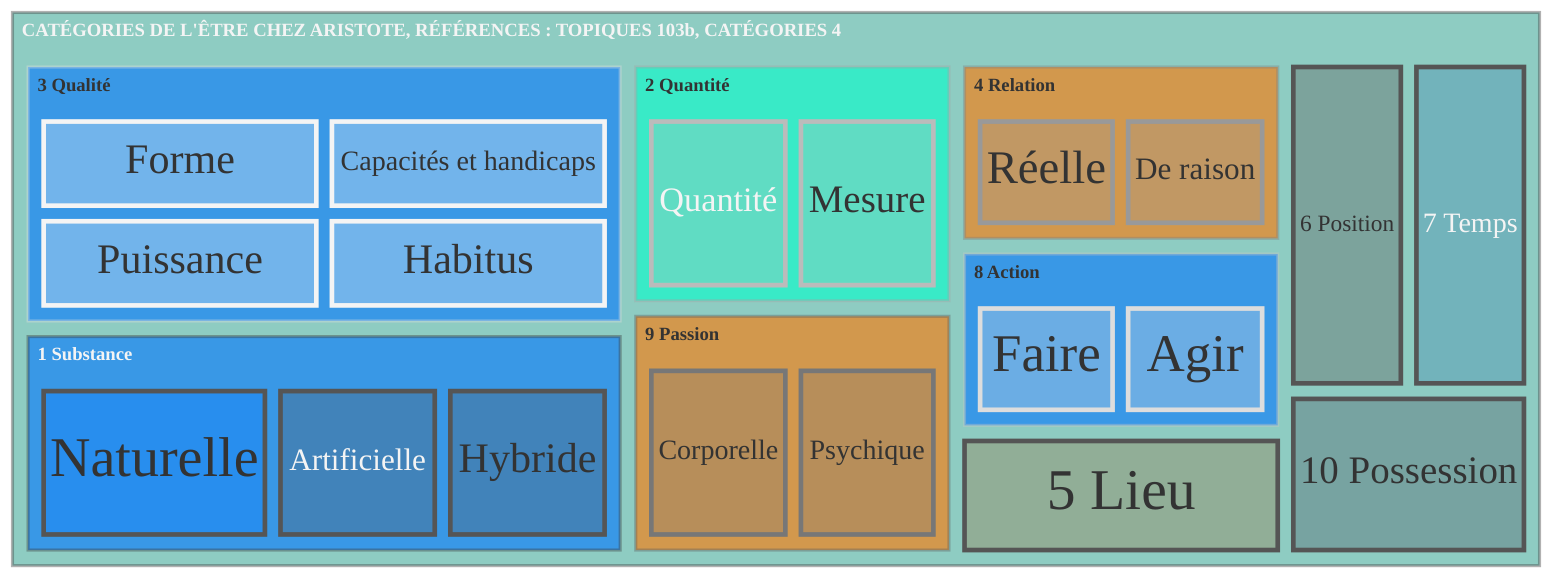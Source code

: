---
config:
  theme: neutral
  themeVariables:
    fontFamily: verdana
  treemap:
    showValues: false
    labelFontSize: 24
---
treemap-beta
"CATÉGORIES DE L'ÊTRE CHEZ ARISTOTE, RÉFÉRENCES : TOPIQUES 103b, CATÉGORIES 4":::menthe
  "1 Substance":::azul
    "Naturelle": 28:::azul
    "Artificielle": 20
    "Hybride": 20
  "2 Quantité":::turquoise
    "Quantité": 20
    "Mesure": 20
  "3 Qualité":::azul
    "Forme": 20
    "Puissance": 20
    "Capacités et handicaps": 20
    "Habitus": 20
  "4 Relation":::orange
    "Réelle": 15
    "De raison": 15
  "5 Lieu": 20:::ocre
  "6 Position": 20:::marron
  "7 Temps": 20:::bleu
  "8 Action":::azul
    "Faire": 15
    "Agir": 15
  "9 Passion":::orange
    "Corporelle": 20
    "Psychique": 20
  "10 Possession": 20:::ardoise
classDef azul fill:#07F
classDef turquoise fill:#0FC
classDef orange fill:#F70
classDef ocre fill:#963
classDef bleu fill:#37A
classDef menthe fill:#4A9
classDef marron fill:#544
classDef ardoise fill:#445